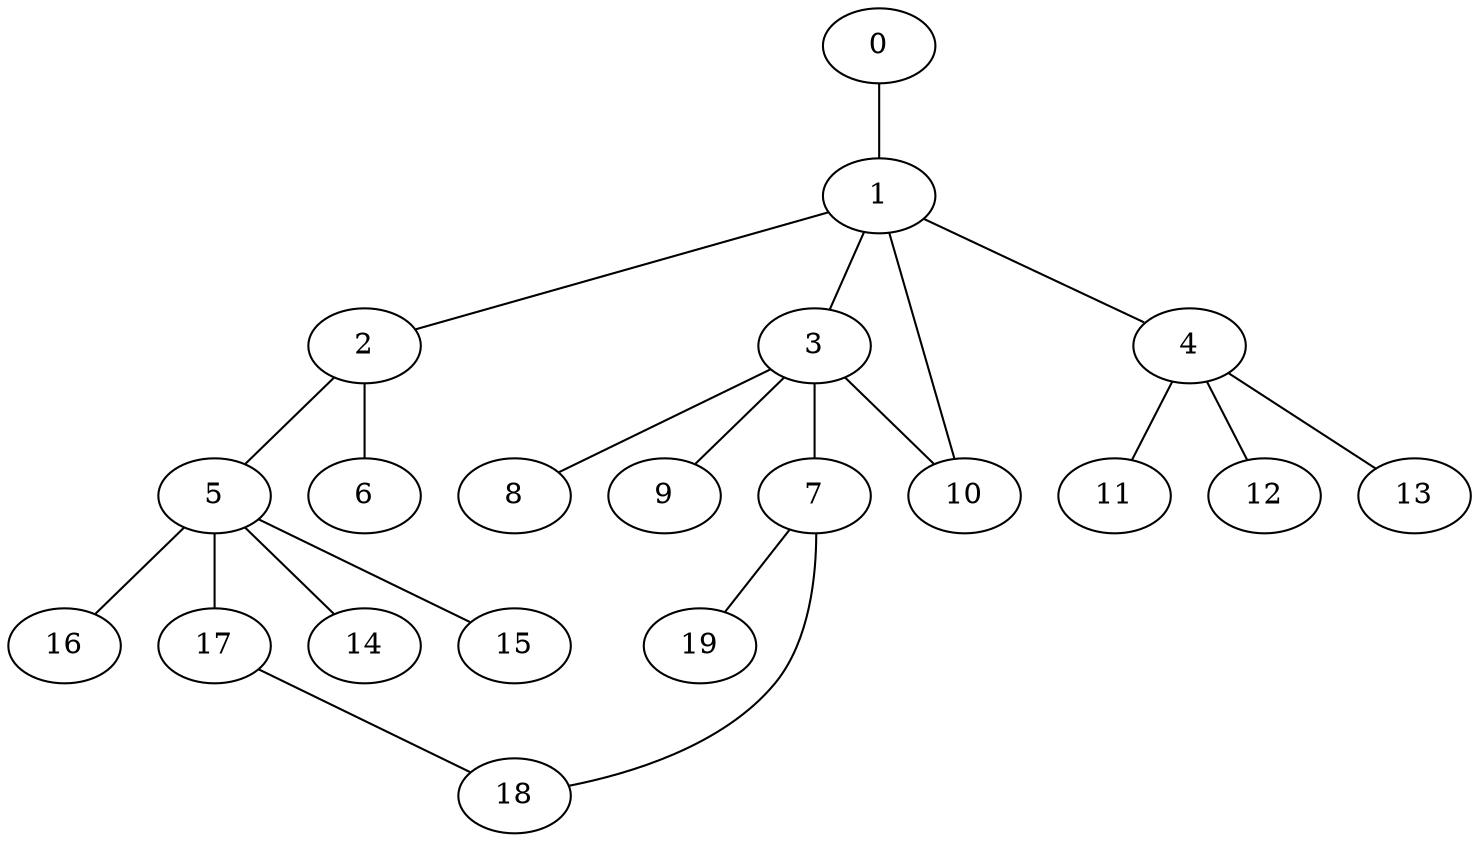
graph graphname {
    0 -- 1
1 -- 2
1 -- 3
1 -- 4
1 -- 10
2 -- 5
2 -- 6
3 -- 8
3 -- 10
3 -- 9
3 -- 7
4 -- 11
4 -- 12
4 -- 13
5 -- 16
5 -- 17
5 -- 14
5 -- 15
7 -- 19
7 -- 18
17 -- 18

}
